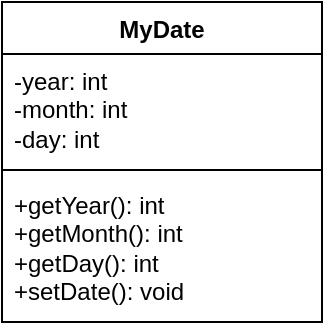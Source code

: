 <mxfile version="24.2.1" type="google">
  <diagram name="Page-1" id="jgPfOoxIu82hTp6Df_o9">
    <mxGraphModel grid="1" page="1" gridSize="10" guides="1" tooltips="1" connect="1" arrows="1" fold="1" pageScale="1" pageWidth="850" pageHeight="1100" math="0" shadow="0">
      <root>
        <mxCell id="0" />
        <mxCell id="1" parent="0" />
        <mxCell id="7FBoQvQYy-MmHzIGXFBa-1" value="MyDate" style="swimlane;fontStyle=1;align=center;verticalAlign=top;childLayout=stackLayout;horizontal=1;startSize=26;horizontalStack=0;resizeParent=1;resizeParentMax=0;resizeLast=0;collapsible=1;marginBottom=0;whiteSpace=wrap;html=1;" vertex="1" parent="1">
          <mxGeometry x="340" y="250" width="160" height="160" as="geometry" />
        </mxCell>
        <mxCell id="7FBoQvQYy-MmHzIGXFBa-2" value="-year: int&lt;div&gt;-month: int&lt;/div&gt;&lt;div&gt;-day: int&lt;/div&gt;" style="text;strokeColor=none;fillColor=none;align=left;verticalAlign=top;spacingLeft=4;spacingRight=4;overflow=hidden;rotatable=0;points=[[0,0.5],[1,0.5]];portConstraint=eastwest;whiteSpace=wrap;html=1;" vertex="1" parent="7FBoQvQYy-MmHzIGXFBa-1">
          <mxGeometry y="26" width="160" height="54" as="geometry" />
        </mxCell>
        <mxCell id="7FBoQvQYy-MmHzIGXFBa-3" value="" style="line;strokeWidth=1;fillColor=none;align=left;verticalAlign=middle;spacingTop=-1;spacingLeft=3;spacingRight=3;rotatable=0;labelPosition=right;points=[];portConstraint=eastwest;strokeColor=inherit;" vertex="1" parent="7FBoQvQYy-MmHzIGXFBa-1">
          <mxGeometry y="80" width="160" height="8" as="geometry" />
        </mxCell>
        <mxCell id="7FBoQvQYy-MmHzIGXFBa-4" value="+getYear(): int&lt;div&gt;+getMonth(): int&lt;/div&gt;&lt;div&gt;+getDay(): int&lt;/div&gt;&lt;div&gt;+setDate(): void&lt;/div&gt;" style="text;strokeColor=none;fillColor=none;align=left;verticalAlign=top;spacingLeft=4;spacingRight=4;overflow=hidden;rotatable=0;points=[[0,0.5],[1,0.5]];portConstraint=eastwest;whiteSpace=wrap;html=1;" vertex="1" parent="7FBoQvQYy-MmHzIGXFBa-1">
          <mxGeometry y="88" width="160" height="72" as="geometry" />
        </mxCell>
      </root>
    </mxGraphModel>
  </diagram>
</mxfile>

